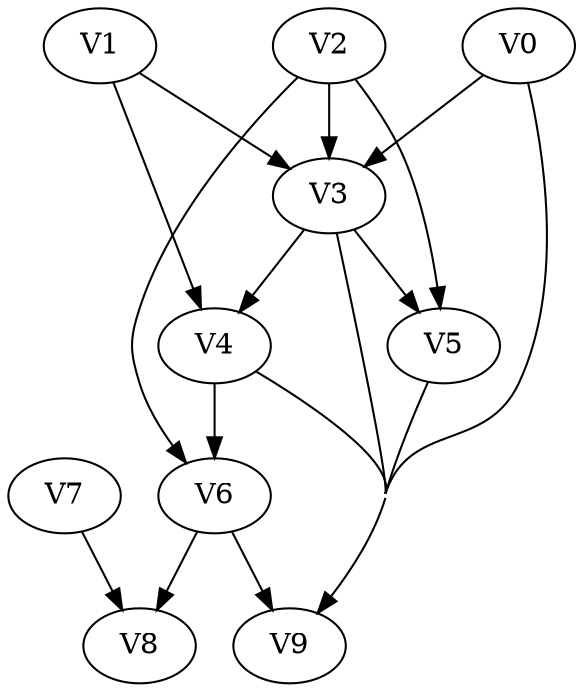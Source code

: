 strict digraph my_dotgraph {
concentrate=True;
V0;
V1;
V2;
V3;
V4;
V5;
V6;
V7;
V8;
V9;
V0 -> V3;
V0 -> V9;
V1 -> V3;
V1 -> V4;
V2 -> V3;
V2 -> V5;
V2 -> V6;
V3 -> V4;
V3 -> V5;
V3 -> V9;
V4 -> V6;
V4 -> V9;
V5 -> V9;
V6 -> V8;
V6 -> V9;
V7 -> V8;
V7 
}
